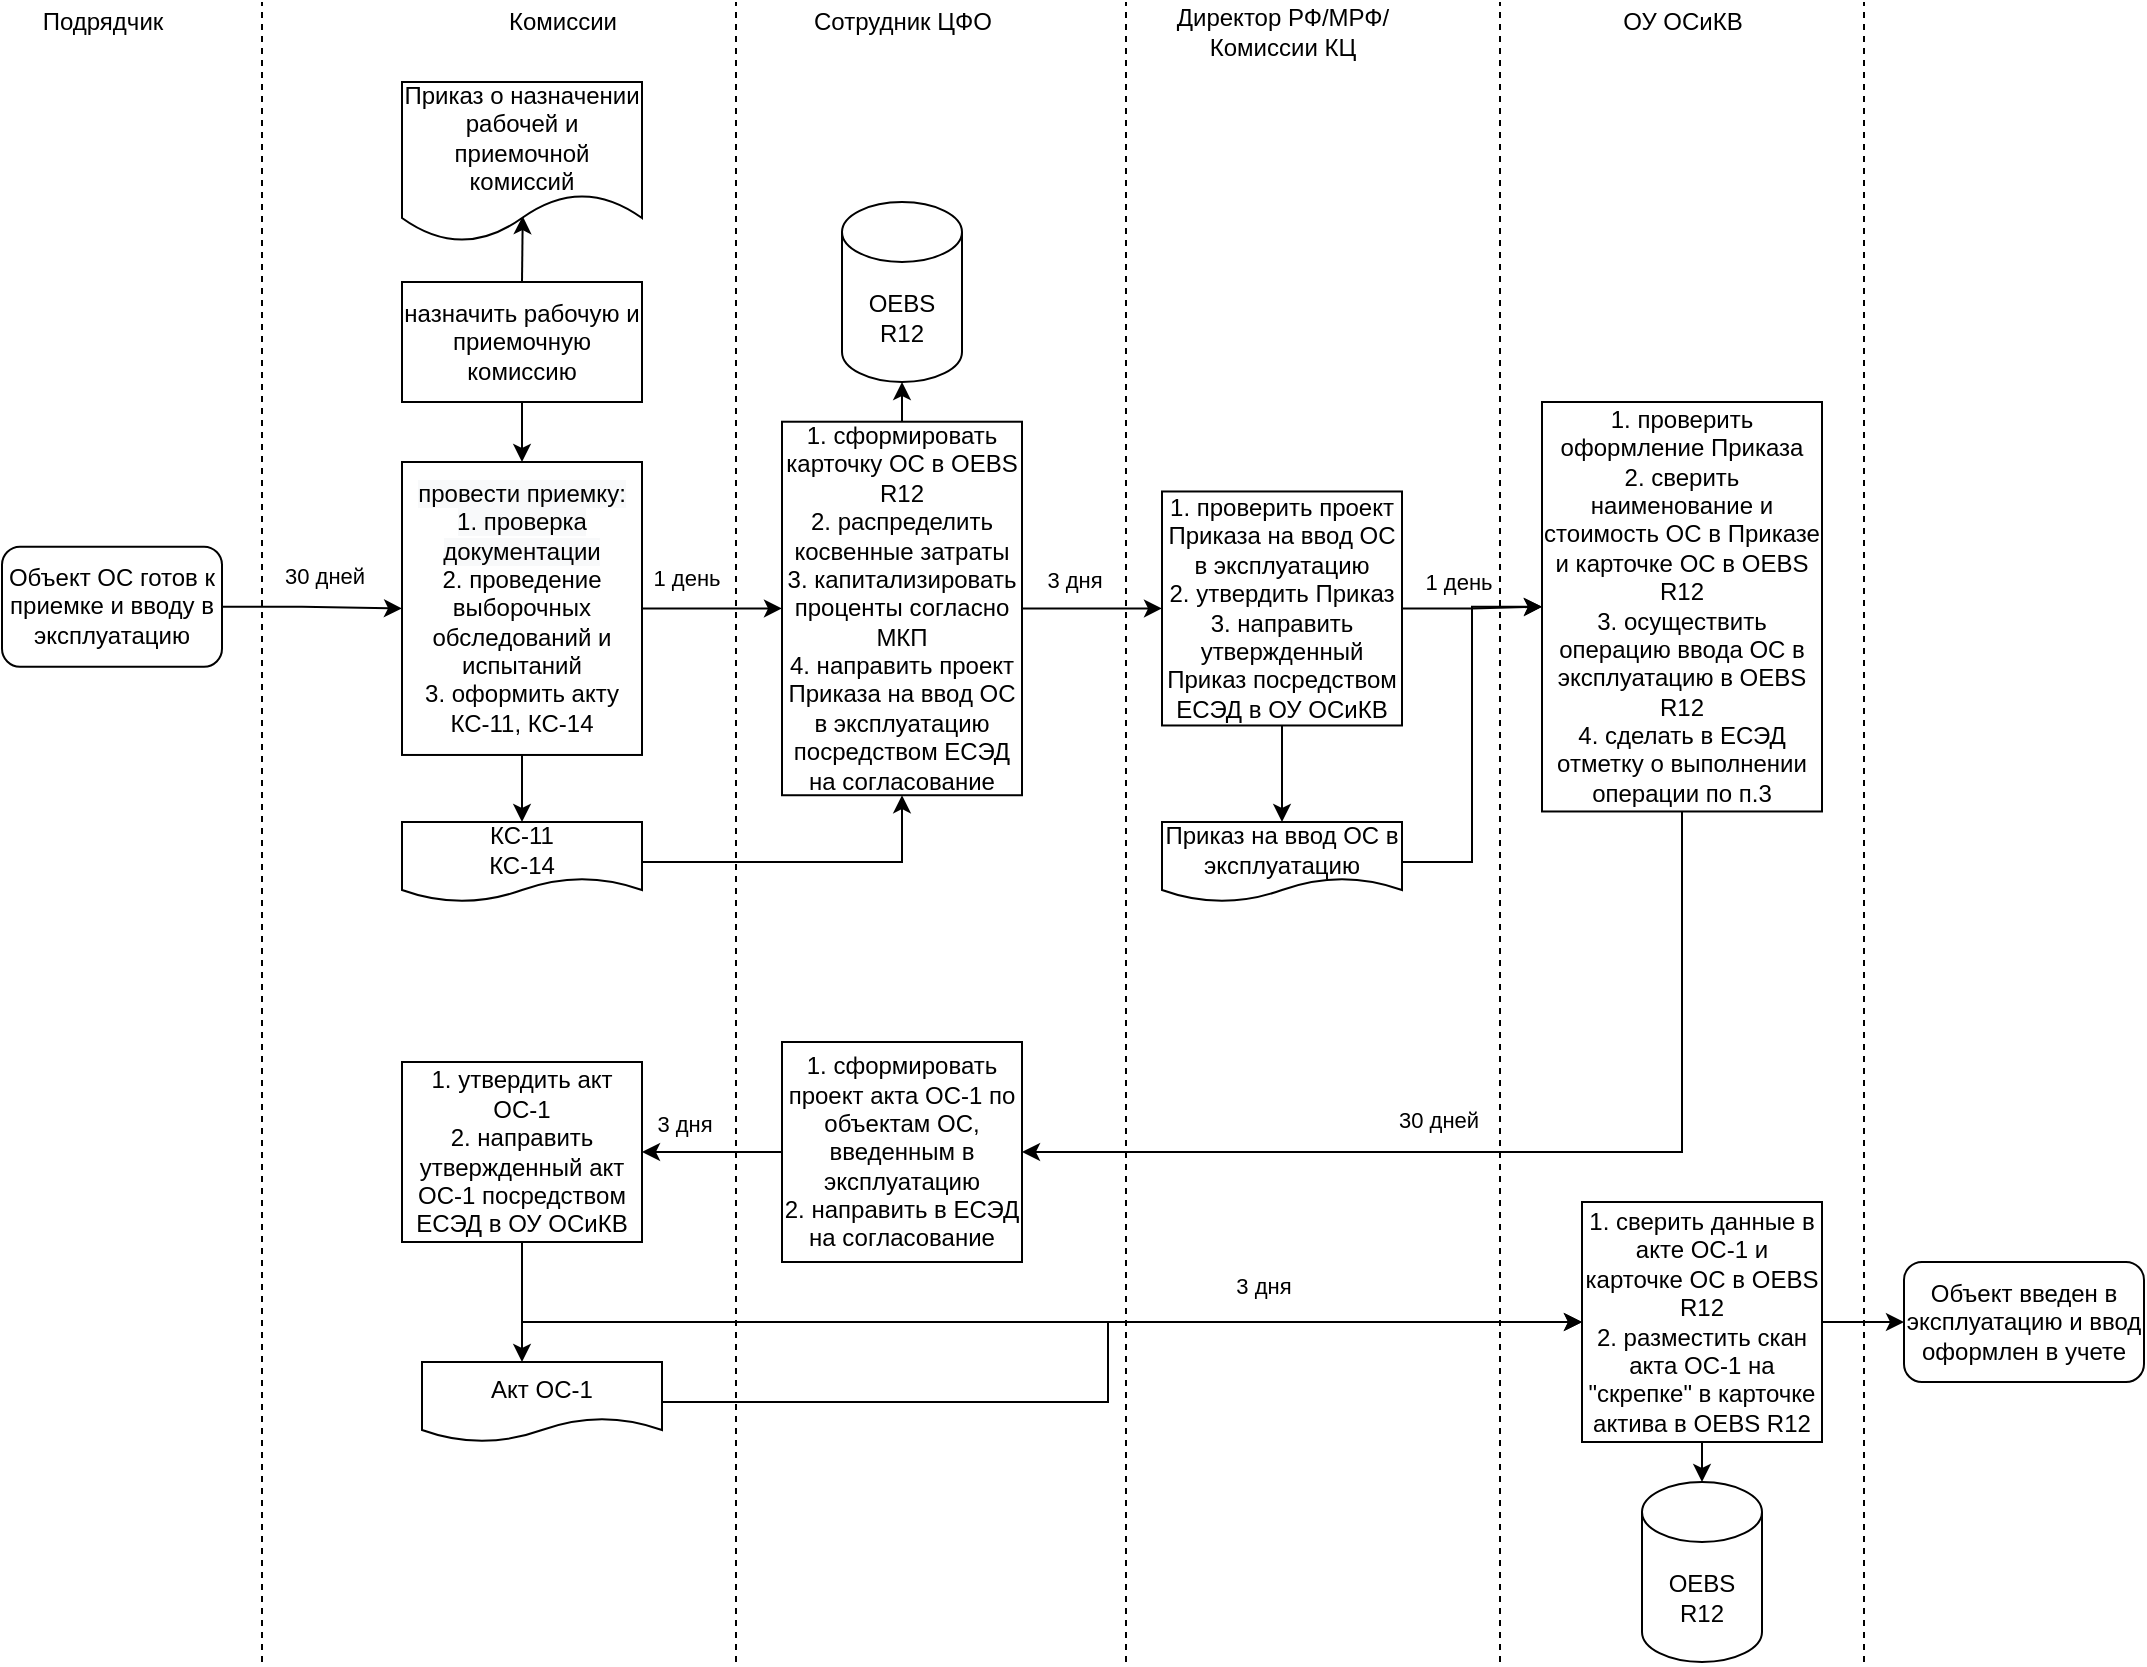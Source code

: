 <mxfile version="14.7.6" type="github">
  <diagram id="-xlbEysj6lLXRMNJa3hU" name="Page-1">
    <mxGraphModel dx="1597" dy="1742" grid="0" gridSize="10" guides="1" tooltips="1" connect="1" arrows="1" fold="1" page="1" pageScale="1" pageWidth="1100" pageHeight="850" math="0" shadow="0">
      <root>
        <mxCell id="0" />
        <mxCell id="1" parent="0" />
        <mxCell id="_9BQPVT1APY_iE7ZRsUv-30" value="30 дней" style="edgeStyle=orthogonalEdgeStyle;rounded=0;orthogonalLoop=1;jettySize=auto;html=1;entryX=0;entryY=0.5;entryDx=0;entryDy=0;exitX=1;exitY=0.5;exitDx=0;exitDy=0;" edge="1" parent="1" source="_9BQPVT1APY_iE7ZRsUv-1" target="_9BQPVT1APY_iE7ZRsUv-3">
          <mxGeometry x="0.106" y="16" relative="1" as="geometry">
            <Array as="points">
              <mxPoint x="170" y="-538" />
            </Array>
            <mxPoint x="1" as="offset" />
          </mxGeometry>
        </mxCell>
        <mxCell id="_9BQPVT1APY_iE7ZRsUv-1" value="Объект ОС готов к приемке и вводу в эксплуатацию" style="rounded=1;whiteSpace=wrap;html=1;" vertex="1" parent="1">
          <mxGeometry x="20" y="-567.63" width="110" height="60" as="geometry" />
        </mxCell>
        <mxCell id="_9BQPVT1APY_iE7ZRsUv-10" style="edgeStyle=orthogonalEdgeStyle;rounded=0;orthogonalLoop=1;jettySize=auto;html=1;exitX=0.5;exitY=0;exitDx=0;exitDy=0;entryX=0.503;entryY=0.838;entryDx=0;entryDy=0;entryPerimeter=0;" edge="1" parent="1" source="_9BQPVT1APY_iE7ZRsUv-2" target="_9BQPVT1APY_iE7ZRsUv-5">
          <mxGeometry relative="1" as="geometry" />
        </mxCell>
        <mxCell id="_9BQPVT1APY_iE7ZRsUv-17" style="edgeStyle=orthogonalEdgeStyle;rounded=0;orthogonalLoop=1;jettySize=auto;html=1;exitX=0.5;exitY=1;exitDx=0;exitDy=0;entryX=0.5;entryY=0;entryDx=0;entryDy=0;" edge="1" parent="1" source="_9BQPVT1APY_iE7ZRsUv-2" target="_9BQPVT1APY_iE7ZRsUv-3">
          <mxGeometry relative="1" as="geometry" />
        </mxCell>
        <mxCell id="_9BQPVT1APY_iE7ZRsUv-2" value="назначить рабочую и приемочную комиссию" style="rounded=0;whiteSpace=wrap;html=1;" vertex="1" parent="1">
          <mxGeometry x="220" y="-699.999" width="120" height="60" as="geometry" />
        </mxCell>
        <mxCell id="_9BQPVT1APY_iE7ZRsUv-37" style="edgeStyle=orthogonalEdgeStyle;rounded=0;orthogonalLoop=1;jettySize=auto;html=1;exitX=0.5;exitY=1;exitDx=0;exitDy=0;entryX=0.5;entryY=0;entryDx=0;entryDy=0;" edge="1" parent="1" source="_9BQPVT1APY_iE7ZRsUv-3" target="_9BQPVT1APY_iE7ZRsUv-13">
          <mxGeometry relative="1" as="geometry" />
        </mxCell>
        <mxCell id="_9BQPVT1APY_iE7ZRsUv-3" value="&lt;span style=&quot;color: rgb(0 , 0 , 0) ; font-family: &amp;#34;helvetica&amp;#34; ; font-size: 12px ; font-style: normal ; font-weight: 400 ; letter-spacing: normal ; text-align: center ; text-indent: 0px ; text-transform: none ; word-spacing: 0px ; background-color: rgb(248 , 249 , 250) ; display: inline ; float: none&quot;&gt;провести приемку: &lt;br&gt;1. проверка документации&lt;br&gt;&lt;/span&gt;2. проведение выборочных обследований и испытаний&lt;br&gt;3. оформить акту КС-11, КС-14" style="rounded=0;whiteSpace=wrap;html=1;" vertex="1" parent="1">
          <mxGeometry x="220" y="-610" width="120" height="146.48" as="geometry" />
        </mxCell>
        <mxCell id="_9BQPVT1APY_iE7ZRsUv-5" value="Приказ о назначении рабочей и приемочной комиссий" style="shape=document;whiteSpace=wrap;html=1;boundedLbl=1;" vertex="1" parent="1">
          <mxGeometry x="220" y="-800" width="120" height="80" as="geometry" />
        </mxCell>
        <mxCell id="_9BQPVT1APY_iE7ZRsUv-38" style="edgeStyle=orthogonalEdgeStyle;rounded=0;orthogonalLoop=1;jettySize=auto;html=1;entryX=0.5;entryY=1;entryDx=0;entryDy=0;" edge="1" parent="1" source="_9BQPVT1APY_iE7ZRsUv-13" target="_9BQPVT1APY_iE7ZRsUv-25">
          <mxGeometry relative="1" as="geometry">
            <mxPoint x="570" y="-439" as="targetPoint" />
          </mxGeometry>
        </mxCell>
        <mxCell id="_9BQPVT1APY_iE7ZRsUv-13" value="КС-11&lt;br&gt;КС-14" style="shape=document;whiteSpace=wrap;html=1;boundedLbl=1;" vertex="1" parent="1">
          <mxGeometry x="220" y="-430" width="120" height="40" as="geometry" />
        </mxCell>
        <mxCell id="_9BQPVT1APY_iE7ZRsUv-31" value="1 день" style="edgeStyle=orthogonalEdgeStyle;rounded=0;orthogonalLoop=1;jettySize=auto;html=1;exitX=1;exitY=0.5;exitDx=0;exitDy=0;entryX=0;entryY=0.5;entryDx=0;entryDy=0;" edge="1" parent="1" source="_9BQPVT1APY_iE7ZRsUv-3" target="_9BQPVT1APY_iE7ZRsUv-25">
          <mxGeometry x="-0.371" y="15" relative="1" as="geometry">
            <mxPoint x="440" y="-536.76" as="sourcePoint" />
            <mxPoint as="offset" />
          </mxGeometry>
        </mxCell>
        <mxCell id="_9BQPVT1APY_iE7ZRsUv-33" style="edgeStyle=orthogonalEdgeStyle;rounded=0;orthogonalLoop=1;jettySize=auto;html=1;exitX=0.5;exitY=0;exitDx=0;exitDy=0;" edge="1" parent="1" source="_9BQPVT1APY_iE7ZRsUv-25">
          <mxGeometry relative="1" as="geometry">
            <mxPoint x="470" y="-650" as="targetPoint" />
          </mxGeometry>
        </mxCell>
        <mxCell id="_9BQPVT1APY_iE7ZRsUv-40" value="3 дня" style="edgeStyle=orthogonalEdgeStyle;rounded=0;orthogonalLoop=1;jettySize=auto;html=1;entryX=0;entryY=0.5;entryDx=0;entryDy=0;" edge="1" parent="1" source="_9BQPVT1APY_iE7ZRsUv-25" target="_9BQPVT1APY_iE7ZRsUv-39">
          <mxGeometry x="-0.257" y="14" relative="1" as="geometry">
            <mxPoint as="offset" />
          </mxGeometry>
        </mxCell>
        <mxCell id="_9BQPVT1APY_iE7ZRsUv-25" value="1. сформировать карточку ОС в OEBS R12&lt;br&gt;2. распределить косвенные затраты&lt;br&gt;3. капитализировать проценты согласно МКП&lt;br&gt;4. направить проект Приказа на ввод ОС в эксплуатацию посредством ЕСЭД на согласование" style="rounded=0;whiteSpace=wrap;html=1;" vertex="1" parent="1">
          <mxGeometry x="410" y="-630.14" width="120" height="186.76" as="geometry" />
        </mxCell>
        <mxCell id="_9BQPVT1APY_iE7ZRsUv-32" value="OEBS R12" style="shape=cylinder3;whiteSpace=wrap;html=1;boundedLbl=1;backgroundOutline=1;size=15;" vertex="1" parent="1">
          <mxGeometry x="440" y="-740" width="60" height="90" as="geometry" />
        </mxCell>
        <mxCell id="_9BQPVT1APY_iE7ZRsUv-43" style="edgeStyle=orthogonalEdgeStyle;rounded=0;orthogonalLoop=1;jettySize=auto;html=1;entryX=0.5;entryY=0;entryDx=0;entryDy=0;" edge="1" parent="1" source="_9BQPVT1APY_iE7ZRsUv-39">
          <mxGeometry relative="1" as="geometry">
            <mxPoint x="660" y="-430" as="targetPoint" />
          </mxGeometry>
        </mxCell>
        <mxCell id="_9BQPVT1APY_iE7ZRsUv-50" value="1 день" style="edgeStyle=orthogonalEdgeStyle;rounded=0;orthogonalLoop=1;jettySize=auto;html=1;entryX=0;entryY=0.5;entryDx=0;entryDy=0;" edge="1" parent="1" source="_9BQPVT1APY_iE7ZRsUv-39" target="_9BQPVT1APY_iE7ZRsUv-49">
          <mxGeometry x="-0.213" y="13" relative="1" as="geometry">
            <mxPoint as="offset" />
          </mxGeometry>
        </mxCell>
        <mxCell id="_9BQPVT1APY_iE7ZRsUv-39" value="1. проверить проект Приказа на ввод ОС в эксплуатацию&lt;br&gt;2. утвердить Приказ&lt;br&gt;3. направить утвержденный Приказ посредством ЕСЭД в ОУ ОСиКВ" style="rounded=0;whiteSpace=wrap;html=1;" vertex="1" parent="1">
          <mxGeometry x="600" y="-595.26" width="120" height="117" as="geometry" />
        </mxCell>
        <mxCell id="_9BQPVT1APY_iE7ZRsUv-67" style="edgeStyle=orthogonalEdgeStyle;rounded=0;orthogonalLoop=1;jettySize=auto;html=1;entryX=0;entryY=0.5;entryDx=0;entryDy=0;" edge="1" parent="1" source="_9BQPVT1APY_iE7ZRsUv-42" target="_9BQPVT1APY_iE7ZRsUv-49">
          <mxGeometry relative="1" as="geometry" />
        </mxCell>
        <mxCell id="_9BQPVT1APY_iE7ZRsUv-42" value="Приказ на ввод ОС в эксплуатацию" style="shape=document;whiteSpace=wrap;html=1;boundedLbl=1;" vertex="1" parent="1">
          <mxGeometry x="600" y="-430" width="120" height="40" as="geometry" />
        </mxCell>
        <mxCell id="_9BQPVT1APY_iE7ZRsUv-44" value="Подрядчик" style="text;html=1;resizable=0;autosize=1;align=center;verticalAlign=middle;points=[];fillColor=none;strokeColor=none;rounded=0;" vertex="1" parent="1">
          <mxGeometry x="30" y="-840" width="80" height="20" as="geometry" />
        </mxCell>
        <mxCell id="_9BQPVT1APY_iE7ZRsUv-45" value="Комиссии" style="text;html=1;resizable=0;autosize=1;align=center;verticalAlign=middle;points=[];fillColor=none;strokeColor=none;rounded=0;" vertex="1" parent="1">
          <mxGeometry x="265" y="-840" width="70" height="20" as="geometry" />
        </mxCell>
        <mxCell id="_9BQPVT1APY_iE7ZRsUv-46" value="Сотрудник ЦФО" style="text;html=1;resizable=0;autosize=1;align=center;verticalAlign=middle;points=[];fillColor=none;strokeColor=none;rounded=0;" vertex="1" parent="1">
          <mxGeometry x="420" y="-840" width="100" height="20" as="geometry" />
        </mxCell>
        <mxCell id="_9BQPVT1APY_iE7ZRsUv-47" value="Директор РФ/МРФ/ &lt;br&gt;Комиссии КЦ" style="text;html=1;resizable=0;autosize=1;align=center;verticalAlign=middle;points=[];fillColor=none;strokeColor=none;rounded=0;" vertex="1" parent="1">
          <mxGeometry x="600" y="-840" width="120" height="30" as="geometry" />
        </mxCell>
        <mxCell id="_9BQPVT1APY_iE7ZRsUv-55" value="30 дней" style="edgeStyle=orthogonalEdgeStyle;rounded=0;orthogonalLoop=1;jettySize=auto;html=1;exitX=0.5;exitY=1;exitDx=0;exitDy=0;entryX=1;entryY=0.5;entryDx=0;entryDy=0;" edge="1" parent="1" source="_9BQPVT1APY_iE7ZRsUv-49" target="_9BQPVT1APY_iE7ZRsUv-52">
          <mxGeometry x="0.165" y="-16" relative="1" as="geometry">
            <mxPoint x="-1" as="offset" />
          </mxGeometry>
        </mxCell>
        <mxCell id="_9BQPVT1APY_iE7ZRsUv-49" value="1. проверить оформление Приказа&lt;br&gt;2. сверить наименование и стоимость ОС в Приказе и карточке ОС в OEBS R12&lt;br&gt;3. осуществить операцию ввода ОС в эксплуатацию в OEBS R12&lt;br&gt;4. сделать в ЕСЭД отметку о выполнении операции по п.3" style="rounded=0;whiteSpace=wrap;html=1;" vertex="1" parent="1">
          <mxGeometry x="790" y="-640" width="140" height="204.74" as="geometry" />
        </mxCell>
        <mxCell id="_9BQPVT1APY_iE7ZRsUv-51" value="ОУ ОСиКВ" style="text;html=1;resizable=0;autosize=1;align=center;verticalAlign=middle;points=[];fillColor=none;strokeColor=none;rounded=0;" vertex="1" parent="1">
          <mxGeometry x="820" y="-840" width="80" height="20" as="geometry" />
        </mxCell>
        <mxCell id="_9BQPVT1APY_iE7ZRsUv-57" value="3 дня" style="edgeStyle=orthogonalEdgeStyle;rounded=0;orthogonalLoop=1;jettySize=auto;html=1;" edge="1" parent="1" source="_9BQPVT1APY_iE7ZRsUv-52" target="_9BQPVT1APY_iE7ZRsUv-56">
          <mxGeometry x="0.429" y="-14" relative="1" as="geometry">
            <mxPoint x="1" as="offset" />
          </mxGeometry>
        </mxCell>
        <mxCell id="_9BQPVT1APY_iE7ZRsUv-52" value="1. сформировать проект акта ОС-1 по объектам ОС, введенным в эксплуатацию&lt;br&gt;2. направить в ЕСЭД на согласование" style="rounded=0;whiteSpace=wrap;html=1;" vertex="1" parent="1">
          <mxGeometry x="410" y="-320" width="120" height="110" as="geometry" />
        </mxCell>
        <mxCell id="_9BQPVT1APY_iE7ZRsUv-59" style="edgeStyle=orthogonalEdgeStyle;rounded=0;orthogonalLoop=1;jettySize=auto;html=1;exitX=0.5;exitY=1;exitDx=0;exitDy=0;entryX=0.5;entryY=0;entryDx=0;entryDy=0;" edge="1" parent="1" source="_9BQPVT1APY_iE7ZRsUv-56">
          <mxGeometry relative="1" as="geometry">
            <mxPoint x="280" y="-160" as="targetPoint" />
          </mxGeometry>
        </mxCell>
        <mxCell id="_9BQPVT1APY_iE7ZRsUv-63" value="3 дня&amp;nbsp;" style="edgeStyle=orthogonalEdgeStyle;rounded=0;orthogonalLoop=1;jettySize=auto;html=1;entryX=0;entryY=0.5;entryDx=0;entryDy=0;exitX=0.5;exitY=1;exitDx=0;exitDy=0;exitPerimeter=0;" edge="1" parent="1" source="_9BQPVT1APY_iE7ZRsUv-56" target="_9BQPVT1APY_iE7ZRsUv-60">
          <mxGeometry x="0.446" y="18" relative="1" as="geometry">
            <mxPoint as="offset" />
          </mxGeometry>
        </mxCell>
        <mxCell id="_9BQPVT1APY_iE7ZRsUv-56" value="1. утвердить акт ОС-1&lt;br&gt;2. направить утвержденный акт ОС-1 посредством ЕСЭД в ОУ ОСиКВ" style="rounded=0;whiteSpace=wrap;html=1;" vertex="1" parent="1">
          <mxGeometry x="220" y="-310" width="120" height="90" as="geometry" />
        </mxCell>
        <mxCell id="_9BQPVT1APY_iE7ZRsUv-64" style="edgeStyle=orthogonalEdgeStyle;rounded=0;orthogonalLoop=1;jettySize=auto;html=1;entryX=0;entryY=0.5;entryDx=0;entryDy=0;" edge="1" parent="1" source="_9BQPVT1APY_iE7ZRsUv-58" target="_9BQPVT1APY_iE7ZRsUv-60">
          <mxGeometry relative="1" as="geometry">
            <Array as="points">
              <mxPoint x="573" y="-140" />
              <mxPoint x="573" y="-180" />
            </Array>
          </mxGeometry>
        </mxCell>
        <mxCell id="_9BQPVT1APY_iE7ZRsUv-58" value="Акт ОС-1" style="shape=document;whiteSpace=wrap;html=1;boundedLbl=1;" vertex="1" parent="1">
          <mxGeometry x="230" y="-160" width="120" height="40" as="geometry" />
        </mxCell>
        <mxCell id="_9BQPVT1APY_iE7ZRsUv-66" style="edgeStyle=orthogonalEdgeStyle;rounded=0;orthogonalLoop=1;jettySize=auto;html=1;entryX=0.5;entryY=0;entryDx=0;entryDy=0;entryPerimeter=0;" edge="1" parent="1" source="_9BQPVT1APY_iE7ZRsUv-60">
          <mxGeometry relative="1" as="geometry">
            <mxPoint x="870" y="-100.0" as="targetPoint" />
          </mxGeometry>
        </mxCell>
        <mxCell id="_9BQPVT1APY_iE7ZRsUv-75" style="edgeStyle=orthogonalEdgeStyle;rounded=0;orthogonalLoop=1;jettySize=auto;html=1;entryX=0;entryY=0.5;entryDx=0;entryDy=0;" edge="1" parent="1" source="_9BQPVT1APY_iE7ZRsUv-60" target="_9BQPVT1APY_iE7ZRsUv-74">
          <mxGeometry relative="1" as="geometry" />
        </mxCell>
        <mxCell id="_9BQPVT1APY_iE7ZRsUv-60" value="1. сверить данные в акте ОС-1 и карточке ОС в OEBS R12&lt;br&gt;2. разместить скан акта ОС-1 на &quot;скрепке&quot; в карточке актива в OEBS R12" style="rounded=0;whiteSpace=wrap;html=1;" vertex="1" parent="1">
          <mxGeometry x="810" y="-240" width="120" height="120" as="geometry" />
        </mxCell>
        <mxCell id="_9BQPVT1APY_iE7ZRsUv-65" value="OEBS R12" style="shape=cylinder3;whiteSpace=wrap;html=1;boundedLbl=1;backgroundOutline=1;size=15;" vertex="1" parent="1">
          <mxGeometry x="840" y="-100" width="60" height="90" as="geometry" />
        </mxCell>
        <mxCell id="_9BQPVT1APY_iE7ZRsUv-69" value="" style="endArrow=none;dashed=1;html=1;" edge="1" parent="1">
          <mxGeometry width="50" height="50" relative="1" as="geometry">
            <mxPoint x="150" y="-10" as="sourcePoint" />
            <mxPoint x="150" y="-840" as="targetPoint" />
          </mxGeometry>
        </mxCell>
        <mxCell id="_9BQPVT1APY_iE7ZRsUv-71" value="" style="endArrow=none;dashed=1;html=1;" edge="1" parent="1">
          <mxGeometry width="50" height="50" relative="1" as="geometry">
            <mxPoint x="387.0" y="-10.0" as="sourcePoint" />
            <mxPoint x="387.0" y="-840.0" as="targetPoint" />
          </mxGeometry>
        </mxCell>
        <mxCell id="_9BQPVT1APY_iE7ZRsUv-72" value="" style="endArrow=none;dashed=1;html=1;" edge="1" parent="1">
          <mxGeometry width="50" height="50" relative="1" as="geometry">
            <mxPoint x="582.0" y="-10.0" as="sourcePoint" />
            <mxPoint x="582.0" y="-840.0" as="targetPoint" />
          </mxGeometry>
        </mxCell>
        <mxCell id="_9BQPVT1APY_iE7ZRsUv-73" value="" style="endArrow=none;dashed=1;html=1;" edge="1" parent="1">
          <mxGeometry width="50" height="50" relative="1" as="geometry">
            <mxPoint x="769" y="-10.0" as="sourcePoint" />
            <mxPoint x="769" y="-840.0" as="targetPoint" />
          </mxGeometry>
        </mxCell>
        <mxCell id="_9BQPVT1APY_iE7ZRsUv-74" value="Объект введен в эксплуатацию и ввод оформлен в учете" style="rounded=1;whiteSpace=wrap;html=1;" vertex="1" parent="1">
          <mxGeometry x="971" y="-210" width="120" height="60" as="geometry" />
        </mxCell>
        <mxCell id="_9BQPVT1APY_iE7ZRsUv-77" value="" style="endArrow=none;dashed=1;html=1;" edge="1" parent="1">
          <mxGeometry width="50" height="50" relative="1" as="geometry">
            <mxPoint x="951" y="-10.0" as="sourcePoint" />
            <mxPoint x="951" y="-840.0" as="targetPoint" />
          </mxGeometry>
        </mxCell>
      </root>
    </mxGraphModel>
  </diagram>
</mxfile>
